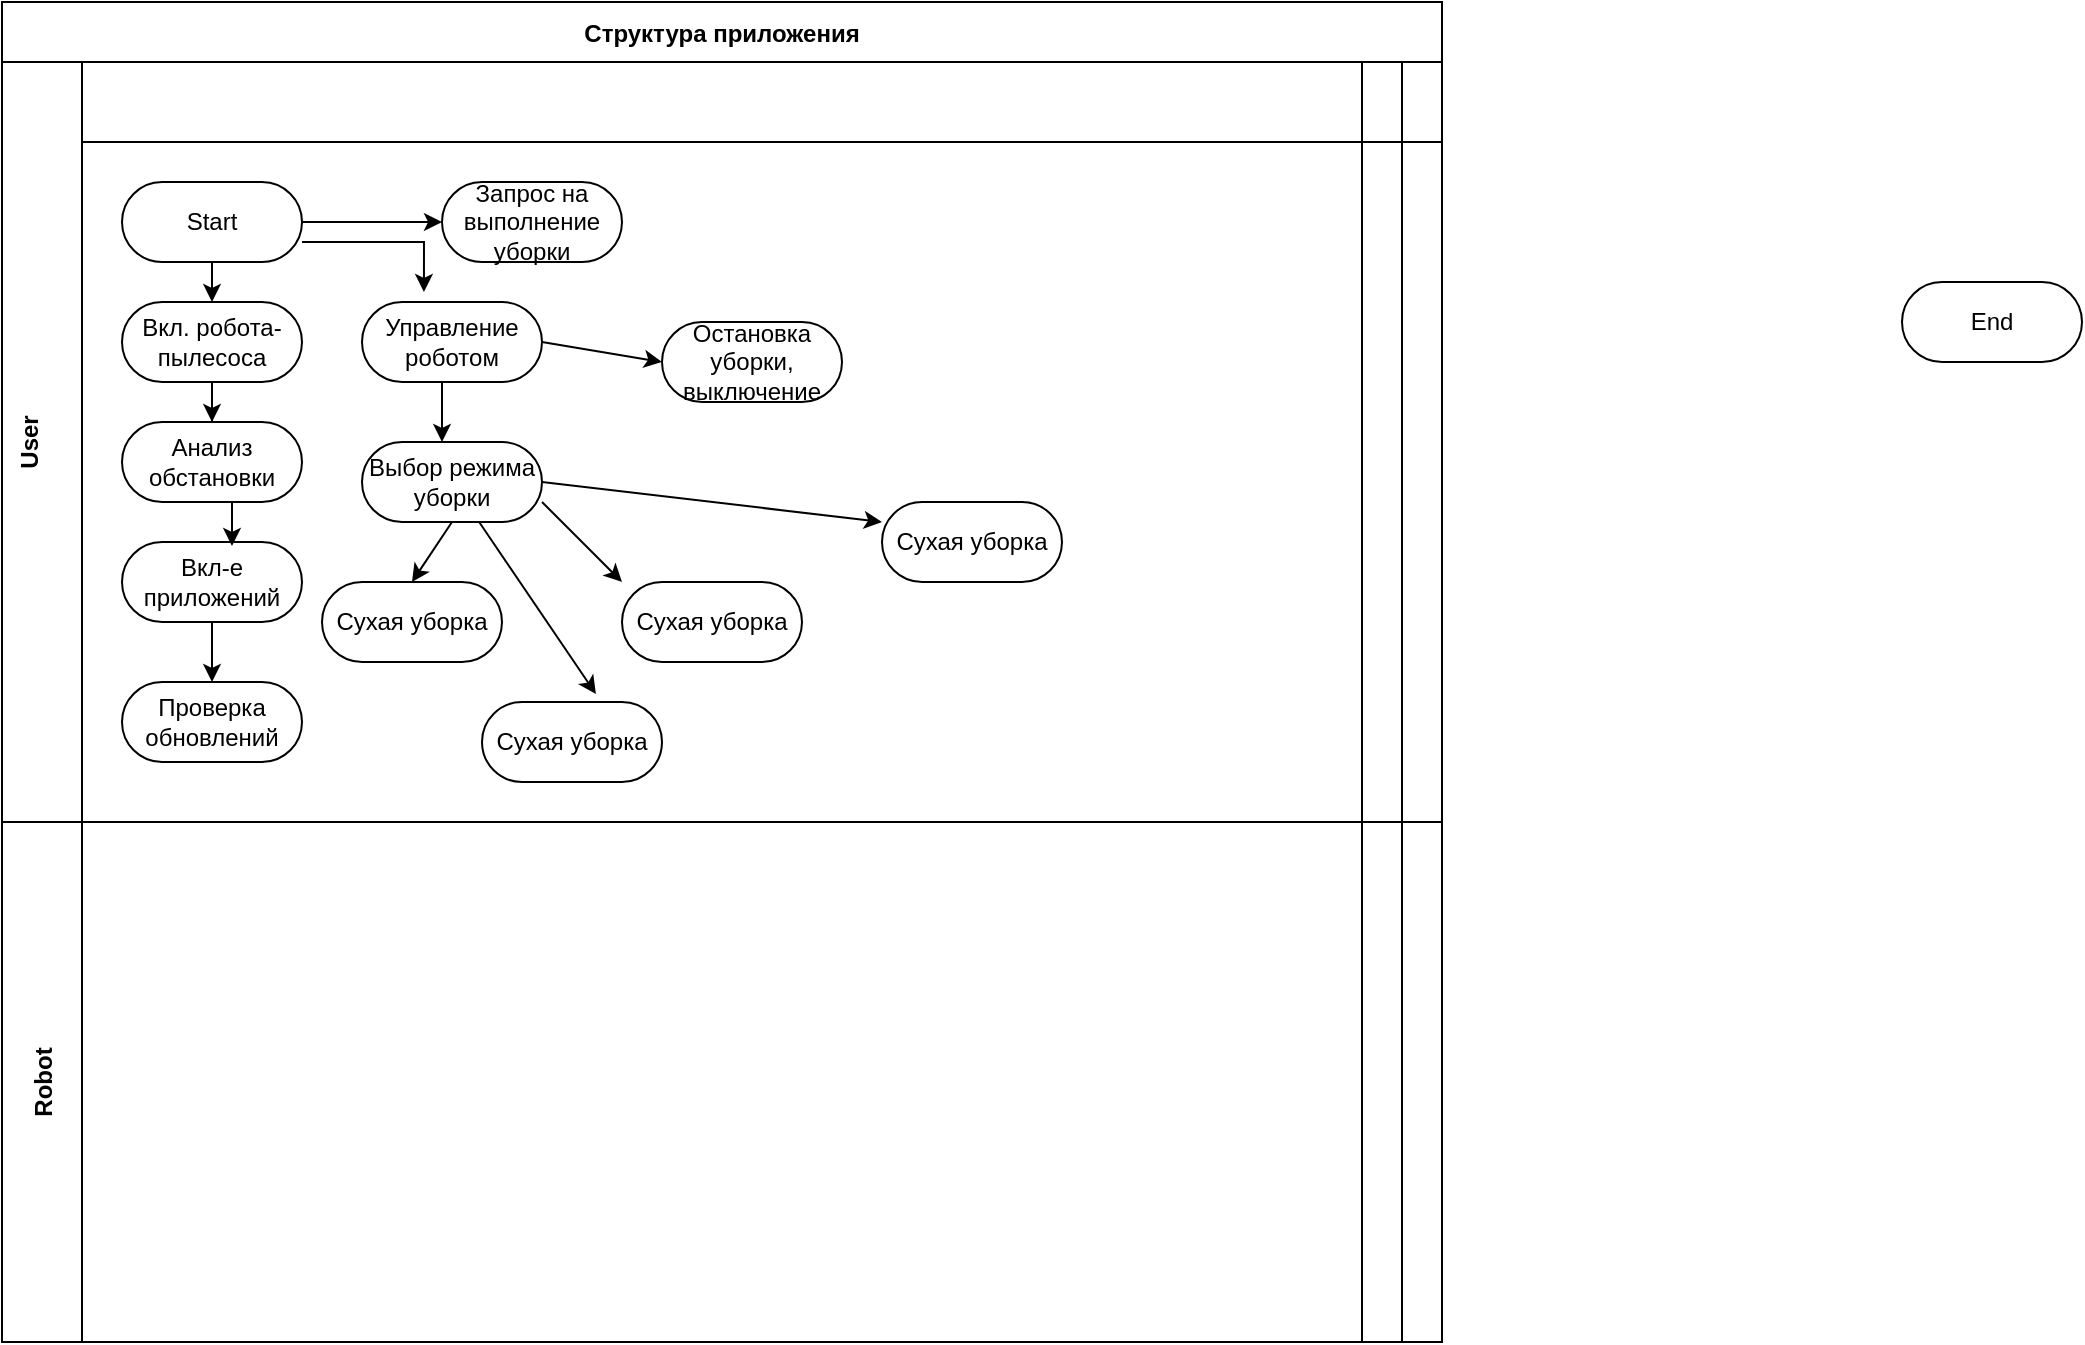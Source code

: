 <mxfile version="22.1.11" type="github">
  <diagram id="kgpKYQtTHZ0yAKxKKP6v" name="Page-1">
    <mxGraphModel dx="1146" dy="761" grid="1" gridSize="10" guides="1" tooltips="1" connect="1" arrows="1" fold="1" page="1" pageScale="1" pageWidth="850" pageHeight="1100" math="0" shadow="0">
      <root>
        <mxCell id="0" />
        <mxCell id="1" parent="0" />
        <mxCell id="3nuBFxr9cyL0pnOWT2aG-1" value="Структура приложения" style="shape=table;childLayout=tableLayout;startSize=30;collapsible=0;recursiveResize=0;expand=0;fillColor=none;fontStyle=1" parent="1" vertex="1">
          <mxGeometry x="20" y="40" width="720" height="670" as="geometry" />
        </mxCell>
        <mxCell id="3nuBFxr9cyL0pnOWT2aG-3" value="User&#xa;" style="shape=tableRow;horizontal=0;swimlaneHead=0;swimlaneBody=0;top=0;left=0;bottom=0;right=0;fillColor=none;points=[[0,0.5],[1,0.5]];portConstraint=eastwest;startSize=40;collapsible=0;recursiveResize=0;expand=0;fontStyle=1;" parent="3nuBFxr9cyL0pnOWT2aG-1" vertex="1">
          <mxGeometry y="30" width="720" height="380" as="geometry" />
        </mxCell>
        <mxCell id="3nuBFxr9cyL0pnOWT2aG-4" value="" style="swimlane;swimlaneHead=0;swimlaneBody=0;connectable=0;fillColor=none;startSize=40;collapsible=0;recursiveResize=0;expand=0;fontStyle=1;" parent="3nuBFxr9cyL0pnOWT2aG-3" vertex="1">
          <mxGeometry x="40" width="640" height="380" as="geometry">
            <mxRectangle width="640" height="380" as="alternateBounds" />
          </mxGeometry>
        </mxCell>
        <mxCell id="3nuBFxr9cyL0pnOWT2aG-5" style="edgeStyle=orthogonalEdgeStyle;rounded=0;orthogonalLoop=1;jettySize=auto;html=1;" parent="3nuBFxr9cyL0pnOWT2aG-4" source="3nuBFxr9cyL0pnOWT2aG-6" edge="1">
          <mxGeometry relative="1" as="geometry">
            <mxPoint x="65" y="120" as="targetPoint" />
          </mxGeometry>
        </mxCell>
        <mxCell id="--Pn0QB4rwqAtQZEn9uE-3" value="" style="edgeStyle=orthogonalEdgeStyle;rounded=0;orthogonalLoop=1;jettySize=auto;html=1;exitX=0.5;exitY=1;exitDx=0;exitDy=0;exitPerimeter=0;" edge="1" parent="3nuBFxr9cyL0pnOWT2aG-4" source="TvqCWps1MfgRztpkf7lA-1" target="--Pn0QB4rwqAtQZEn9uE-1">
          <mxGeometry relative="1" as="geometry" />
        </mxCell>
        <mxCell id="3nuBFxr9cyL0pnOWT2aG-6" value="Start" style="rounded=1;whiteSpace=wrap;html=1;arcSize=50;" parent="3nuBFxr9cyL0pnOWT2aG-4" vertex="1">
          <mxGeometry x="20" y="60" width="90" height="40" as="geometry" />
        </mxCell>
        <mxCell id="TvqCWps1MfgRztpkf7lA-1" value="Вкл. робота-пылесоса" style="rounded=1;whiteSpace=wrap;html=1;arcSize=50;" parent="3nuBFxr9cyL0pnOWT2aG-4" vertex="1">
          <mxGeometry x="20" y="120" width="90" height="40" as="geometry" />
        </mxCell>
        <mxCell id="--Pn0QB4rwqAtQZEn9uE-1" value="Анализ обстановки" style="rounded=1;whiteSpace=wrap;html=1;arcSize=50;" vertex="1" parent="3nuBFxr9cyL0pnOWT2aG-4">
          <mxGeometry x="20" y="180" width="90" height="40" as="geometry" />
        </mxCell>
        <mxCell id="--Pn0QB4rwqAtQZEn9uE-14" value="Вкл-е приложений" style="rounded=1;whiteSpace=wrap;html=1;arcSize=50;" vertex="1" parent="3nuBFxr9cyL0pnOWT2aG-4">
          <mxGeometry x="20" y="240" width="90" height="40" as="geometry" />
        </mxCell>
        <mxCell id="--Pn0QB4rwqAtQZEn9uE-15" value="" style="edgeStyle=orthogonalEdgeStyle;rounded=0;orthogonalLoop=1;jettySize=auto;html=1;entryX=0.611;entryY=0.05;entryDx=0;entryDy=0;entryPerimeter=0;" edge="1" parent="3nuBFxr9cyL0pnOWT2aG-4" target="--Pn0QB4rwqAtQZEn9uE-14">
          <mxGeometry relative="1" as="geometry">
            <mxPoint x="75" y="220" as="sourcePoint" />
            <mxPoint x="75" y="190" as="targetPoint" />
            <Array as="points" />
          </mxGeometry>
        </mxCell>
        <mxCell id="--Pn0QB4rwqAtQZEn9uE-17" value="Проверка обновлений" style="rounded=1;whiteSpace=wrap;html=1;arcSize=50;" vertex="1" parent="3nuBFxr9cyL0pnOWT2aG-4">
          <mxGeometry x="20" y="310" width="90" height="40" as="geometry" />
        </mxCell>
        <mxCell id="--Pn0QB4rwqAtQZEn9uE-20" value="" style="edgeStyle=orthogonalEdgeStyle;rounded=0;orthogonalLoop=1;jettySize=auto;html=1;entryX=0.5;entryY=0;entryDx=0;entryDy=0;" edge="1" parent="3nuBFxr9cyL0pnOWT2aG-4" target="--Pn0QB4rwqAtQZEn9uE-17">
          <mxGeometry relative="1" as="geometry">
            <mxPoint x="65" y="280" as="sourcePoint" />
            <mxPoint x="75" y="190" as="targetPoint" />
          </mxGeometry>
        </mxCell>
        <mxCell id="--Pn0QB4rwqAtQZEn9uE-23" value="" style="edgeStyle=orthogonalEdgeStyle;rounded=0;orthogonalLoop=1;jettySize=auto;html=1;exitX=1;exitY=0.5;exitDx=0;exitDy=0;" edge="1" parent="3nuBFxr9cyL0pnOWT2aG-4" source="3nuBFxr9cyL0pnOWT2aG-6" target="--Pn0QB4rwqAtQZEn9uE-21">
          <mxGeometry relative="1" as="geometry">
            <mxPoint x="180" y="80" as="sourcePoint" />
          </mxGeometry>
        </mxCell>
        <mxCell id="--Pn0QB4rwqAtQZEn9uE-21" value="Запрос на выполнение уборки" style="rounded=1;whiteSpace=wrap;html=1;arcSize=50;" vertex="1" parent="3nuBFxr9cyL0pnOWT2aG-4">
          <mxGeometry x="180" y="60" width="90" height="40" as="geometry" />
        </mxCell>
        <mxCell id="--Pn0QB4rwqAtQZEn9uE-40" value="Управление роботом" style="rounded=1;whiteSpace=wrap;html=1;arcSize=50;" vertex="1" parent="3nuBFxr9cyL0pnOWT2aG-4">
          <mxGeometry x="140" y="120" width="90" height="40" as="geometry" />
        </mxCell>
        <mxCell id="--Pn0QB4rwqAtQZEn9uE-41" value="" style="edgeStyle=orthogonalEdgeStyle;rounded=0;orthogonalLoop=1;jettySize=auto;html=1;exitX=1;exitY=0.75;exitDx=0;exitDy=0;entryX=0.344;entryY=-0.125;entryDx=0;entryDy=0;entryPerimeter=0;" edge="1" parent="3nuBFxr9cyL0pnOWT2aG-4" source="3nuBFxr9cyL0pnOWT2aG-6" target="--Pn0QB4rwqAtQZEn9uE-40">
          <mxGeometry relative="1" as="geometry">
            <mxPoint x="120" y="90" as="sourcePoint" />
            <mxPoint x="190" y="90" as="targetPoint" />
          </mxGeometry>
        </mxCell>
        <mxCell id="--Pn0QB4rwqAtQZEn9uE-42" value="Выбор режима уборки" style="rounded=1;whiteSpace=wrap;html=1;arcSize=50;" vertex="1" parent="3nuBFxr9cyL0pnOWT2aG-4">
          <mxGeometry x="140" y="190" width="90" height="40" as="geometry" />
        </mxCell>
        <mxCell id="--Pn0QB4rwqAtQZEn9uE-43" value="Остановка уборки, выключение" style="rounded=1;whiteSpace=wrap;html=1;arcSize=50;" vertex="1" parent="3nuBFxr9cyL0pnOWT2aG-4">
          <mxGeometry x="290" y="130" width="90" height="40" as="geometry" />
        </mxCell>
        <mxCell id="--Pn0QB4rwqAtQZEn9uE-44" value="" style="edgeStyle=orthogonalEdgeStyle;rounded=0;orthogonalLoop=1;jettySize=auto;html=1;exitX=0.5;exitY=1;exitDx=0;exitDy=0;" edge="1" parent="3nuBFxr9cyL0pnOWT2aG-4" source="--Pn0QB4rwqAtQZEn9uE-40">
          <mxGeometry relative="1" as="geometry">
            <mxPoint x="75" y="170" as="sourcePoint" />
            <mxPoint x="180" y="190" as="targetPoint" />
            <Array as="points">
              <mxPoint x="180" y="160" />
            </Array>
          </mxGeometry>
        </mxCell>
        <mxCell id="--Pn0QB4rwqAtQZEn9uE-71" value="" style="endArrow=classic;html=1;rounded=0;exitX=1;exitY=0.5;exitDx=0;exitDy=0;entryX=0;entryY=0.5;entryDx=0;entryDy=0;" edge="1" parent="3nuBFxr9cyL0pnOWT2aG-4" source="--Pn0QB4rwqAtQZEn9uE-40" target="--Pn0QB4rwqAtQZEn9uE-43">
          <mxGeometry width="50" height="50" relative="1" as="geometry">
            <mxPoint x="500" y="160" as="sourcePoint" />
            <mxPoint x="550" y="110" as="targetPoint" />
          </mxGeometry>
        </mxCell>
        <mxCell id="--Pn0QB4rwqAtQZEn9uE-72" value="Сухая уборка" style="rounded=1;whiteSpace=wrap;html=1;arcSize=50;" vertex="1" parent="3nuBFxr9cyL0pnOWT2aG-4">
          <mxGeometry x="120" y="260" width="90" height="40" as="geometry" />
        </mxCell>
        <mxCell id="--Pn0QB4rwqAtQZEn9uE-73" value="Сухая уборка" style="rounded=1;whiteSpace=wrap;html=1;arcSize=50;" vertex="1" parent="3nuBFxr9cyL0pnOWT2aG-4">
          <mxGeometry x="270" y="260" width="90" height="40" as="geometry" />
        </mxCell>
        <mxCell id="--Pn0QB4rwqAtQZEn9uE-74" value="Сухая уборка" style="rounded=1;whiteSpace=wrap;html=1;arcSize=50;" vertex="1" parent="3nuBFxr9cyL0pnOWT2aG-4">
          <mxGeometry x="200" y="320" width="90" height="40" as="geometry" />
        </mxCell>
        <mxCell id="--Pn0QB4rwqAtQZEn9uE-75" value="Сухая уборка" style="rounded=1;whiteSpace=wrap;html=1;arcSize=50;" vertex="1" parent="3nuBFxr9cyL0pnOWT2aG-4">
          <mxGeometry x="400" y="220" width="90" height="40" as="geometry" />
        </mxCell>
        <mxCell id="--Pn0QB4rwqAtQZEn9uE-76" value="" style="endArrow=classic;html=1;rounded=0;exitX=0.5;exitY=1;exitDx=0;exitDy=0;entryX=0.5;entryY=0;entryDx=0;entryDy=0;" edge="1" parent="3nuBFxr9cyL0pnOWT2aG-4" source="--Pn0QB4rwqAtQZEn9uE-42" target="--Pn0QB4rwqAtQZEn9uE-72">
          <mxGeometry width="50" height="50" relative="1" as="geometry">
            <mxPoint x="500" y="160" as="sourcePoint" />
            <mxPoint x="550" y="110" as="targetPoint" />
          </mxGeometry>
        </mxCell>
        <mxCell id="--Pn0QB4rwqAtQZEn9uE-77" value="" style="endArrow=classic;html=1;rounded=0;entryX=0.633;entryY=-0.1;entryDx=0;entryDy=0;entryPerimeter=0;" edge="1" parent="3nuBFxr9cyL0pnOWT2aG-4" source="--Pn0QB4rwqAtQZEn9uE-42" target="--Pn0QB4rwqAtQZEn9uE-74">
          <mxGeometry width="50" height="50" relative="1" as="geometry">
            <mxPoint x="500" y="160" as="sourcePoint" />
            <mxPoint x="550" y="110" as="targetPoint" />
          </mxGeometry>
        </mxCell>
        <mxCell id="--Pn0QB4rwqAtQZEn9uE-78" value="" style="endArrow=classic;html=1;rounded=0;exitX=1;exitY=0.75;exitDx=0;exitDy=0;entryX=0;entryY=0;entryDx=0;entryDy=0;" edge="1" parent="3nuBFxr9cyL0pnOWT2aG-4" source="--Pn0QB4rwqAtQZEn9uE-42" target="--Pn0QB4rwqAtQZEn9uE-73">
          <mxGeometry width="50" height="50" relative="1" as="geometry">
            <mxPoint x="500" y="160" as="sourcePoint" />
            <mxPoint x="550" y="110" as="targetPoint" />
          </mxGeometry>
        </mxCell>
        <mxCell id="--Pn0QB4rwqAtQZEn9uE-79" value="" style="endArrow=classic;html=1;rounded=0;exitX=1;exitY=0.5;exitDx=0;exitDy=0;entryX=0;entryY=0.25;entryDx=0;entryDy=0;" edge="1" parent="3nuBFxr9cyL0pnOWT2aG-4" source="--Pn0QB4rwqAtQZEn9uE-42" target="--Pn0QB4rwqAtQZEn9uE-75">
          <mxGeometry width="50" height="50" relative="1" as="geometry">
            <mxPoint x="500" y="160" as="sourcePoint" />
            <mxPoint x="550" y="110" as="targetPoint" />
          </mxGeometry>
        </mxCell>
        <mxCell id="3nuBFxr9cyL0pnOWT2aG-8" value="" style="swimlane;swimlaneHead=0;swimlaneBody=0;connectable=0;fillColor=none;startSize=40;collapsible=0;recursiveResize=0;expand=0;fontStyle=1;" parent="3nuBFxr9cyL0pnOWT2aG-3" vertex="1">
          <mxGeometry x="680" width="20" height="380" as="geometry">
            <mxRectangle width="20" height="380" as="alternateBounds" />
          </mxGeometry>
        </mxCell>
        <mxCell id="3nuBFxr9cyL0pnOWT2aG-14" value="End" style="rounded=1;whiteSpace=wrap;html=1;arcSize=50;" parent="3nuBFxr9cyL0pnOWT2aG-8" vertex="1">
          <mxGeometry x="270" y="110" width="90" height="40" as="geometry" />
        </mxCell>
        <mxCell id="3nuBFxr9cyL0pnOWT2aG-11" value="" style="swimlane;swimlaneHead=0;swimlaneBody=0;connectable=0;fillColor=none;startSize=40;collapsible=0;recursiveResize=0;expand=0;fontStyle=1;" parent="3nuBFxr9cyL0pnOWT2aG-3" vertex="1">
          <mxGeometry x="700" width="20" height="380" as="geometry">
            <mxRectangle width="20" height="380" as="alternateBounds" />
          </mxGeometry>
        </mxCell>
        <mxCell id="3nuBFxr9cyL0pnOWT2aG-15" value="Robot" style="shape=tableRow;horizontal=0;swimlaneHead=0;swimlaneBody=0;top=0;left=0;bottom=0;right=0;fillColor=none;points=[[0,0.5],[1,0.5]];portConstraint=eastwest;startSize=40;collapsible=0;recursiveResize=0;expand=0;fontStyle=1;" parent="3nuBFxr9cyL0pnOWT2aG-1" vertex="1">
          <mxGeometry y="410" width="720" height="260" as="geometry" />
        </mxCell>
        <mxCell id="3nuBFxr9cyL0pnOWT2aG-16" value="" style="swimlane;swimlaneHead=0;swimlaneBody=0;connectable=0;fillColor=none;startSize=0;collapsible=0;recursiveResize=0;expand=0;fontStyle=1;" parent="3nuBFxr9cyL0pnOWT2aG-15" vertex="1">
          <mxGeometry x="40" width="640" height="260" as="geometry">
            <mxRectangle width="640" height="260" as="alternateBounds" />
          </mxGeometry>
        </mxCell>
        <mxCell id="3nuBFxr9cyL0pnOWT2aG-18" value="" style="swimlane;swimlaneHead=0;swimlaneBody=0;connectable=0;fillColor=none;startSize=0;collapsible=0;recursiveResize=0;expand=0;fontStyle=1;" parent="3nuBFxr9cyL0pnOWT2aG-15" vertex="1">
          <mxGeometry x="680" width="20" height="260" as="geometry">
            <mxRectangle width="20" height="260" as="alternateBounds" />
          </mxGeometry>
        </mxCell>
        <mxCell id="3nuBFxr9cyL0pnOWT2aG-23" value="" style="swimlane;swimlaneHead=0;swimlaneBody=0;connectable=0;fillColor=none;startSize=0;collapsible=0;recursiveResize=0;expand=0;fontStyle=1;" parent="3nuBFxr9cyL0pnOWT2aG-15" vertex="1">
          <mxGeometry x="700" width="20" height="260" as="geometry">
            <mxRectangle width="20" height="260" as="alternateBounds" />
          </mxGeometry>
        </mxCell>
      </root>
    </mxGraphModel>
  </diagram>
</mxfile>
